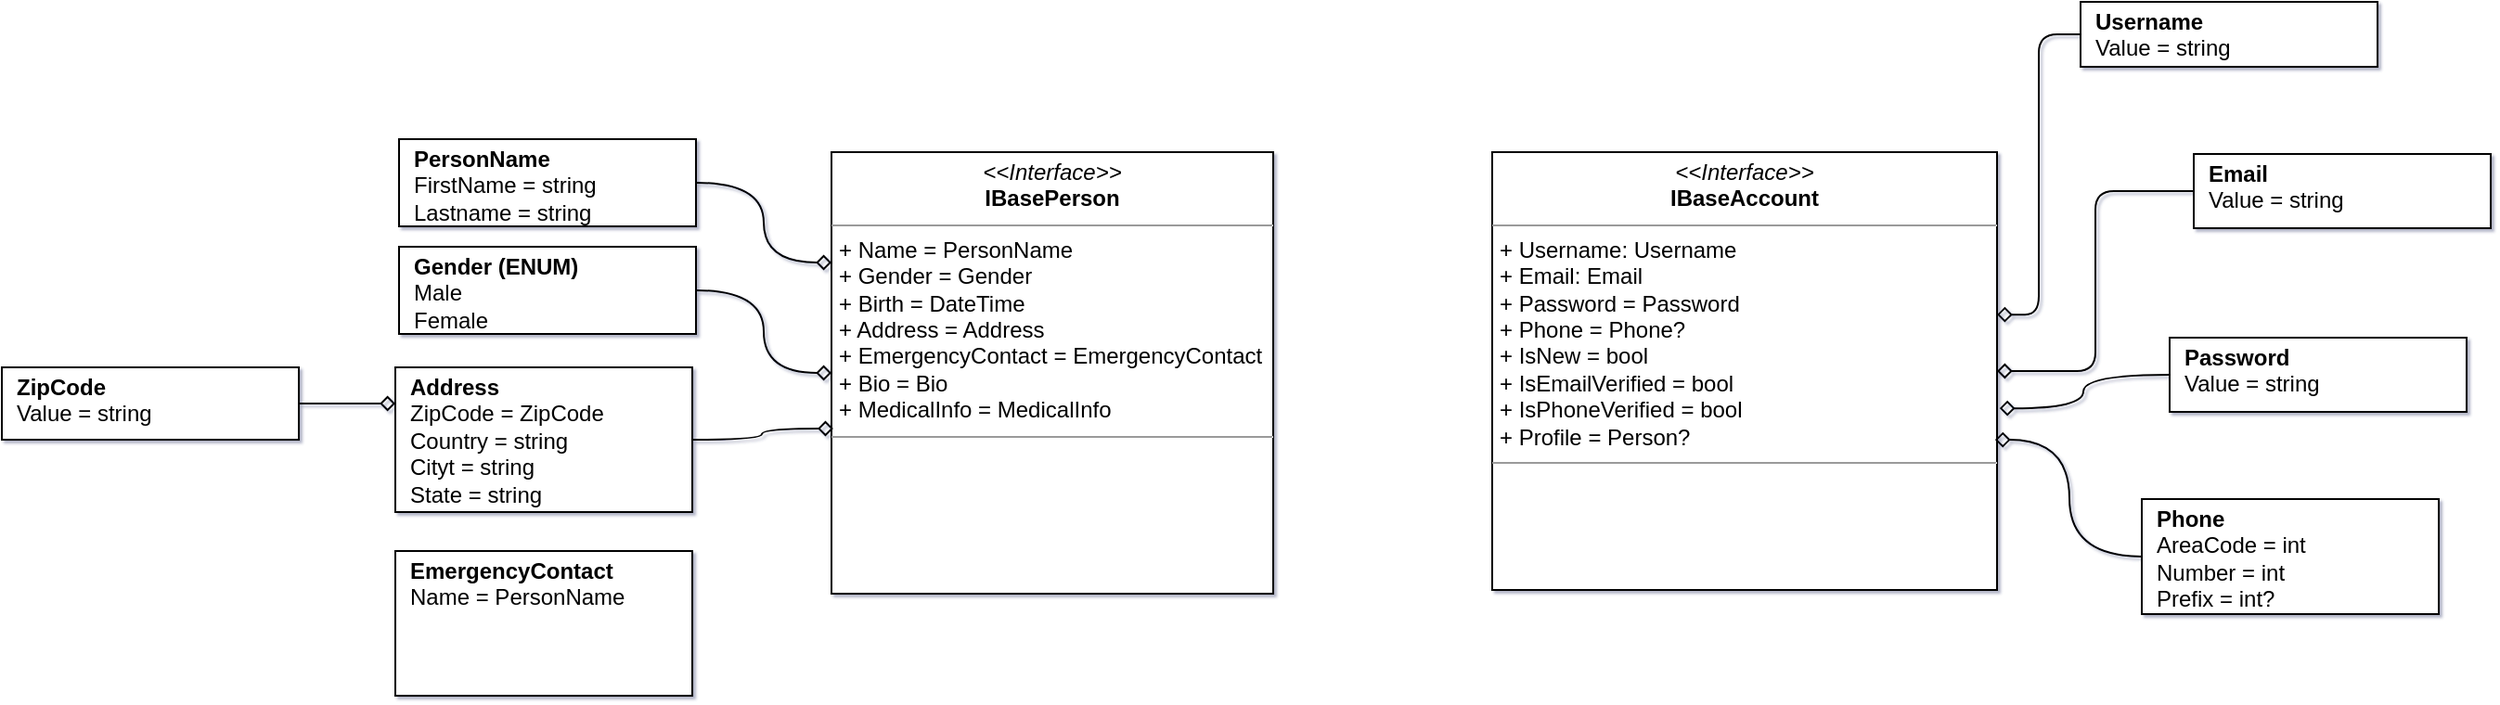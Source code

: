 <mxfile version="20.8.10" type="device"><diagram name="Página-1" id="QprELBjqBw7s42sGzW9d"><mxGraphModel dx="2321" dy="893" grid="0" gridSize="10" guides="1" tooltips="1" connect="1" arrows="1" fold="1" page="0" pageScale="1" pageWidth="827" pageHeight="1169" background="none" math="0" shadow="1"><root><mxCell id="0"/><mxCell id="1" parent="0"/><mxCell id="4MPgN2TIuSaYu8-bgLoP-44" value="&lt;p style=&quot;margin:0px;margin-top:4px;text-align:center;text-decoration:underline;&quot;&gt;&lt;/p&gt;&lt;p style=&quot;margin:0px;margin-left:8px;&quot;&gt;&lt;b&gt;Username&lt;/b&gt;&lt;/p&gt;&lt;p style=&quot;margin:0px;margin-left:8px;&quot;&gt;Value = string&lt;/p&gt;" style="verticalAlign=top;align=left;overflow=fill;fontSize=12;fontFamily=Helvetica;html=1;" parent="1" vertex="1"><mxGeometry x="503" y="154" width="160" height="35" as="geometry"/></mxCell><mxCell id="4MPgN2TIuSaYu8-bgLoP-45" value="&lt;p style=&quot;margin:0px;margin-top:4px;text-align:center;text-decoration:underline;&quot;&gt;&lt;/p&gt;&lt;p style=&quot;margin:0px;margin-left:8px;&quot;&gt;&lt;span style=&quot;background-color: initial;&quot;&gt;&lt;b&gt;Email&lt;/b&gt;&lt;/span&gt;&lt;/p&gt;&lt;p style=&quot;margin:0px;margin-left:8px;&quot;&gt;&lt;span style=&quot;background-color: initial;&quot;&gt;Value = string&lt;/span&gt;&lt;br&gt;&lt;/p&gt;" style="verticalAlign=top;align=left;overflow=fill;fontSize=12;fontFamily=Helvetica;html=1;" parent="1" vertex="1"><mxGeometry x="564" y="236" width="160" height="40" as="geometry"/></mxCell><mxCell id="4MPgN2TIuSaYu8-bgLoP-50" style="edgeStyle=orthogonalEdgeStyle;rounded=1;orthogonalLoop=1;jettySize=auto;html=1;entryX=0;entryY=0.5;entryDx=0;entryDy=0;endArrow=none;endFill=0;startArrow=diamond;startFill=0;exitX=1;exitY=0.371;exitDx=0;exitDy=0;exitPerimeter=0;" parent="1" source="4MPgN2TIuSaYu8-bgLoP-53" target="4MPgN2TIuSaYu8-bgLoP-44" edge="1"><mxGeometry relative="1" as="geometry"><mxPoint x="390" y="385" as="sourcePoint"/></mxGeometry></mxCell><mxCell id="4MPgN2TIuSaYu8-bgLoP-54" style="edgeStyle=orthogonalEdgeStyle;rounded=1;orthogonalLoop=1;jettySize=auto;html=1;entryX=0;entryY=0.5;entryDx=0;entryDy=0;startArrow=diamond;startFill=0;endArrow=none;endFill=0;" parent="1" source="4MPgN2TIuSaYu8-bgLoP-53" target="4MPgN2TIuSaYu8-bgLoP-45" edge="1"><mxGeometry relative="1" as="geometry"/></mxCell><mxCell id="pLInTgd0I1iOEXWSopir-4" value="" style="edgeStyle=orthogonalEdgeStyle;rounded=0;orthogonalLoop=1;jettySize=auto;html=1;curved=1;endArrow=none;endFill=0;startArrow=diamond;startFill=0;exitX=1.005;exitY=0.585;exitDx=0;exitDy=0;exitPerimeter=0;" parent="1" source="4MPgN2TIuSaYu8-bgLoP-53" target="pLInTgd0I1iOEXWSopir-1" edge="1"><mxGeometry relative="1" as="geometry"/></mxCell><mxCell id="4MPgN2TIuSaYu8-bgLoP-53" value="&lt;p style=&quot;margin:0px;margin-top:4px;text-align:center;&quot;&gt;&lt;i&gt;&amp;lt;&amp;lt;Interface&amp;gt;&amp;gt;&lt;/i&gt;&lt;br&gt;&lt;b&gt;IBaseAccount&lt;/b&gt;&lt;/p&gt;&lt;hr size=&quot;1&quot;&gt;&lt;p style=&quot;margin:0px;margin-left:4px;&quot;&gt;+ Username: Username&lt;br&gt;+ Email: Email&lt;/p&gt;&lt;p style=&quot;margin:0px;margin-left:4px;&quot;&gt;+ Password = Password&lt;/p&gt;&lt;p style=&quot;margin:0px;margin-left:4px;&quot;&gt;+ Phone = Phone?&lt;/p&gt;&lt;p style=&quot;margin:0px;margin-left:4px;&quot;&gt;+ IsNew = bool&lt;/p&gt;&lt;p style=&quot;margin:0px;margin-left:4px;&quot;&gt;+ IsEmailVerified = bool&lt;/p&gt;&lt;p style=&quot;margin:0px;margin-left:4px;&quot;&gt;&lt;span style=&quot;background-color: initial;&quot;&gt;+ IsPhoneVerified = bool&lt;/span&gt;&lt;/p&gt;&lt;p style=&quot;margin:0px;margin-left:4px;&quot;&gt;+ Profile = Person?&lt;/p&gt;&lt;hr size=&quot;1&quot;&gt;&lt;p style=&quot;margin:0px;margin-left:4px;&quot;&gt;&lt;br&gt;&lt;/p&gt;" style="verticalAlign=top;align=left;overflow=fill;fontSize=12;fontFamily=Helvetica;html=1;" parent="1" vertex="1"><mxGeometry x="186" y="235" width="272" height="236" as="geometry"/></mxCell><mxCell id="pLInTgd0I1iOEXWSopir-1" value="&lt;p style=&quot;margin:0px;margin-top:4px;text-align:center;text-decoration:underline;&quot;&gt;&lt;/p&gt;&lt;p style=&quot;margin:0px;margin-left:8px;&quot;&gt;&lt;b&gt;Password&lt;/b&gt;&lt;/p&gt;&lt;p style=&quot;margin:0px;margin-left:8px;&quot;&gt;&lt;span style=&quot;background-color: initial;&quot;&gt;Value = string&lt;/span&gt;&lt;br&gt;&lt;/p&gt;" style="verticalAlign=top;align=left;overflow=fill;fontSize=12;fontFamily=Helvetica;html=1;" parent="1" vertex="1"><mxGeometry x="551" y="335" width="160" height="40" as="geometry"/></mxCell><mxCell id="pLInTgd0I1iOEXWSopir-5" style="edgeStyle=orthogonalEdgeStyle;rounded=0;orthogonalLoop=1;jettySize=auto;html=1;entryX=0.996;entryY=0.657;entryDx=0;entryDy=0;entryPerimeter=0;endArrow=diamond;endFill=0;startArrow=none;startFill=0;curved=1;" parent="1" source="pLInTgd0I1iOEXWSopir-2" target="4MPgN2TIuSaYu8-bgLoP-53" edge="1"><mxGeometry relative="1" as="geometry"/></mxCell><mxCell id="pLInTgd0I1iOEXWSopir-2" value="&lt;p style=&quot;margin:0px;margin-top:4px;text-align:center;text-decoration:underline;&quot;&gt;&lt;/p&gt;&lt;p style=&quot;margin:0px;margin-left:8px;&quot;&gt;&lt;b&gt;Phone&lt;/b&gt;&lt;/p&gt;&lt;p style=&quot;margin:0px;margin-left:8px;&quot;&gt;&lt;span style=&quot;background-color: initial;&quot;&gt;AreaCode = int&lt;/span&gt;&lt;br&gt;&lt;/p&gt;&lt;p style=&quot;margin:0px;margin-left:8px;&quot;&gt;&lt;span style=&quot;background-color: initial;&quot;&gt;Number = int&lt;/span&gt;&lt;/p&gt;&lt;p style=&quot;margin:0px;margin-left:8px;&quot;&gt;&lt;span style=&quot;background-color: initial;&quot;&gt;Prefix = int?&lt;/span&gt;&lt;/p&gt;" style="verticalAlign=top;align=left;overflow=fill;fontSize=12;fontFamily=Helvetica;html=1;" parent="1" vertex="1"><mxGeometry x="536" y="422" width="160" height="62" as="geometry"/></mxCell><mxCell id="pLInTgd0I1iOEXWSopir-8" value="&lt;p style=&quot;margin:0px;margin-top:4px;text-align:center;&quot;&gt;&lt;i&gt;&amp;lt;&amp;lt;Interface&amp;gt;&amp;gt;&lt;/i&gt;&lt;br&gt;&lt;b&gt;IBasePerson&lt;/b&gt;&lt;/p&gt;&lt;hr size=&quot;1&quot;&gt;&lt;p style=&quot;margin:0px;margin-left:4px;&quot;&gt;+ Name = PersonName&lt;/p&gt;&lt;p style=&quot;margin:0px;margin-left:4px;&quot;&gt;+ Gender = Gender&lt;/p&gt;&lt;p style=&quot;margin:0px;margin-left:4px;&quot;&gt;+ Birth = DateTime&lt;/p&gt;&lt;p style=&quot;margin:0px;margin-left:4px;&quot;&gt;+ Address = Address&lt;/p&gt;&lt;p style=&quot;margin:0px;margin-left:4px;&quot;&gt;+ EmergencyContact = EmergencyContact&lt;/p&gt;&lt;p style=&quot;margin:0px;margin-left:4px;&quot;&gt;+ Bio = Bio&lt;/p&gt;&lt;p style=&quot;margin:0px;margin-left:4px;&quot;&gt;+ MedicalInfo = MedicalInfo&lt;/p&gt;&lt;hr size=&quot;1&quot;&gt;&lt;p style=&quot;margin:0px;margin-left:4px;&quot;&gt;&lt;br&gt;&lt;/p&gt;" style="verticalAlign=top;align=left;overflow=fill;fontSize=12;fontFamily=Helvetica;html=1;" parent="1" vertex="1"><mxGeometry x="-170" y="235" width="238" height="238" as="geometry"/></mxCell><mxCell id="OaX_QTP1gUypualkL1PY-1" style="edgeStyle=orthogonalEdgeStyle;rounded=0;orthogonalLoop=1;jettySize=auto;html=1;entryX=0;entryY=0.25;entryDx=0;entryDy=0;endArrow=diamond;endFill=0;curved=1;" edge="1" parent="1" source="pLInTgd0I1iOEXWSopir-9" target="pLInTgd0I1iOEXWSopir-8"><mxGeometry relative="1" as="geometry"/></mxCell><mxCell id="pLInTgd0I1iOEXWSopir-9" value="&lt;p style=&quot;margin:0px;margin-top:4px;text-align:center;text-decoration:underline;&quot;&gt;&lt;/p&gt;&lt;p style=&quot;margin:0px;margin-left:8px;&quot;&gt;&lt;b&gt;PersonName&lt;/b&gt;&lt;/p&gt;&lt;p style=&quot;margin:0px;margin-left:8px;&quot;&gt;FirstName = string&lt;/p&gt;&lt;p style=&quot;margin:0px;margin-left:8px;&quot;&gt;Lastname = string&lt;/p&gt;" style="verticalAlign=top;align=left;overflow=fill;fontSize=12;fontFamily=Helvetica;html=1;" parent="1" vertex="1"><mxGeometry x="-403" y="228" width="160" height="47" as="geometry"/></mxCell><mxCell id="OaX_QTP1gUypualkL1PY-3" style="edgeStyle=orthogonalEdgeStyle;rounded=0;orthogonalLoop=1;jettySize=auto;html=1;endArrow=diamond;endFill=0;curved=1;" edge="1" parent="1" source="OaX_QTP1gUypualkL1PY-2" target="pLInTgd0I1iOEXWSopir-8"><mxGeometry relative="1" as="geometry"/></mxCell><mxCell id="OaX_QTP1gUypualkL1PY-2" value="&lt;p style=&quot;margin:0px;margin-top:4px;text-align:center;text-decoration:underline;&quot;&gt;&lt;/p&gt;&lt;p style=&quot;margin:0px;margin-left:8px;&quot;&gt;&lt;b&gt;Gender (ENUM)&lt;/b&gt;&lt;/p&gt;&lt;p style=&quot;margin:0px;margin-left:8px;&quot;&gt;Male&lt;/p&gt;&lt;p style=&quot;margin:0px;margin-left:8px;&quot;&gt;Female&lt;/p&gt;" style="verticalAlign=top;align=left;overflow=fill;fontSize=12;fontFamily=Helvetica;html=1;" vertex="1" parent="1"><mxGeometry x="-403" y="286" width="160" height="47" as="geometry"/></mxCell><mxCell id="OaX_QTP1gUypualkL1PY-6" style="edgeStyle=orthogonalEdgeStyle;rounded=0;orthogonalLoop=1;jettySize=auto;html=1;entryX=0.004;entryY=0.626;entryDx=0;entryDy=0;entryPerimeter=0;endArrow=diamond;endFill=0;curved=1;" edge="1" parent="1" source="OaX_QTP1gUypualkL1PY-5" target="pLInTgd0I1iOEXWSopir-8"><mxGeometry relative="1" as="geometry"/></mxCell><mxCell id="OaX_QTP1gUypualkL1PY-5" value="&lt;p style=&quot;margin:0px;margin-top:4px;text-align:center;text-decoration:underline;&quot;&gt;&lt;/p&gt;&lt;p style=&quot;margin:0px;margin-left:8px;&quot;&gt;&lt;span style=&quot;background-color: initial;&quot;&gt;&lt;b&gt;Address&lt;/b&gt;&lt;/span&gt;&lt;br&gt;&lt;/p&gt;&lt;p style=&quot;margin:0px;margin-left:8px;&quot;&gt;ZipCode = ZipCode&lt;/p&gt;&lt;p style=&quot;margin:0px;margin-left:8px;&quot;&gt;Country = string&lt;/p&gt;&lt;p style=&quot;margin:0px;margin-left:8px;&quot;&gt;Cityt = string&lt;/p&gt;&lt;p style=&quot;margin:0px;margin-left:8px;&quot;&gt;State = string&lt;/p&gt;&lt;p style=&quot;margin:0px;margin-left:8px;&quot;&gt;&lt;br&gt;&lt;/p&gt;" style="verticalAlign=top;align=left;overflow=fill;fontSize=12;fontFamily=Helvetica;html=1;" vertex="1" parent="1"><mxGeometry x="-405" y="351" width="160" height="78" as="geometry"/></mxCell><mxCell id="OaX_QTP1gUypualkL1PY-9" style="edgeStyle=orthogonalEdgeStyle;rounded=0;orthogonalLoop=1;jettySize=auto;html=1;entryX=0;entryY=0.25;entryDx=0;entryDy=0;endArrow=diamond;endFill=0;curved=1;" edge="1" parent="1" source="OaX_QTP1gUypualkL1PY-7" target="OaX_QTP1gUypualkL1PY-5"><mxGeometry relative="1" as="geometry"/></mxCell><mxCell id="OaX_QTP1gUypualkL1PY-7" value="&lt;p style=&quot;margin:0px;margin-top:4px;text-align:center;text-decoration:underline;&quot;&gt;&lt;/p&gt;&lt;p style=&quot;margin:0px;margin-left:8px;&quot;&gt;&lt;b&gt;ZipCode&lt;/b&gt;&lt;/p&gt;&lt;p style=&quot;margin:0px;margin-left:8px;&quot;&gt;Value = string&lt;/p&gt;" style="verticalAlign=top;align=left;overflow=fill;fontSize=12;fontFamily=Helvetica;html=1;" vertex="1" parent="1"><mxGeometry x="-617" y="351" width="160" height="39" as="geometry"/></mxCell><mxCell id="OaX_QTP1gUypualkL1PY-11" value="&lt;p style=&quot;margin:0px;margin-top:4px;text-align:center;text-decoration:underline;&quot;&gt;&lt;/p&gt;&lt;p style=&quot;margin:0px;margin-left:8px;&quot;&gt;&lt;b&gt;EmergencyContact&lt;/b&gt;&lt;/p&gt;&lt;p style=&quot;margin:0px;margin-left:8px;&quot;&gt;Name = PersonName&lt;/p&gt;&lt;p style=&quot;margin:0px;margin-left:8px;&quot;&gt;&lt;br&gt;&lt;/p&gt;&lt;p style=&quot;margin:0px;margin-left:8px;&quot;&gt;&lt;br&gt;&lt;/p&gt;" style="verticalAlign=top;align=left;overflow=fill;fontSize=12;fontFamily=Helvetica;html=1;" vertex="1" parent="1"><mxGeometry x="-405" y="450" width="160" height="78" as="geometry"/></mxCell></root></mxGraphModel></diagram></mxfile>